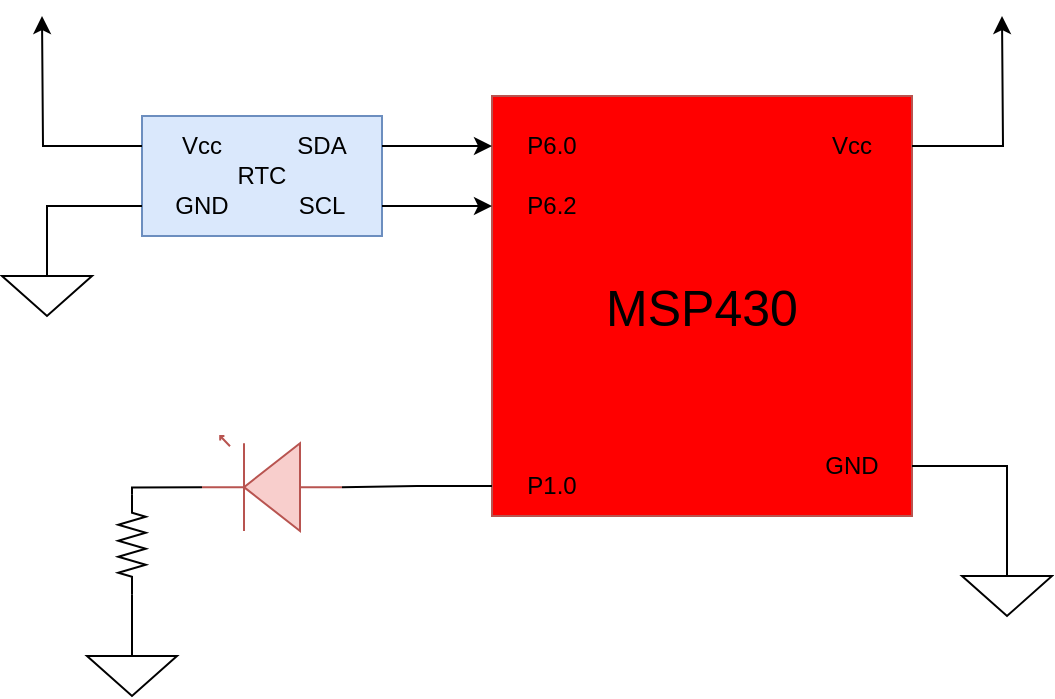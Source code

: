 <mxfile version="26.0.9">
  <diagram name="Page-1" id="Qe9Ca-qbCMOpdU20wsYs">
    <mxGraphModel dx="920" dy="664" grid="1" gridSize="10" guides="1" tooltips="1" connect="1" arrows="1" fold="1" page="1" pageScale="1" pageWidth="850" pageHeight="1100" math="0" shadow="0">
      <root>
        <mxCell id="0" />
        <mxCell id="1" parent="0" />
        <mxCell id="16LakWW2vmeFmqYfCeol-1" value="&lt;font style=&quot;font-size: 25px;&quot;&gt;MSP430&lt;/font&gt;" style="whiteSpace=wrap;html=1;aspect=fixed;fillColor=#FF0000;strokeColor=#b85450;" vertex="1" parent="1">
          <mxGeometry x="345" y="250" width="210" height="210" as="geometry" />
        </mxCell>
        <mxCell id="16LakWW2vmeFmqYfCeol-2" value="P6.0" style="text;html=1;align=center;verticalAlign=middle;whiteSpace=wrap;rounded=0;" vertex="1" parent="1">
          <mxGeometry x="345" y="260" width="60" height="30" as="geometry" />
        </mxCell>
        <mxCell id="16LakWW2vmeFmqYfCeol-3" value="P6.2" style="text;html=1;align=center;verticalAlign=middle;whiteSpace=wrap;rounded=0;" vertex="1" parent="1">
          <mxGeometry x="345" y="290" width="60" height="30" as="geometry" />
        </mxCell>
        <mxCell id="16LakWW2vmeFmqYfCeol-4" value="RTC" style="rounded=0;whiteSpace=wrap;html=1;fillColor=#dae8fc;strokeColor=#6c8ebf;" vertex="1" parent="1">
          <mxGeometry x="170" y="260" width="120" height="60" as="geometry" />
        </mxCell>
        <mxCell id="16LakWW2vmeFmqYfCeol-7" style="edgeStyle=orthogonalEdgeStyle;rounded=0;orthogonalLoop=1;jettySize=auto;html=1;exitX=1;exitY=0.5;exitDx=0;exitDy=0;entryX=0;entryY=0.5;entryDx=0;entryDy=0;" edge="1" parent="1" source="16LakWW2vmeFmqYfCeol-5" target="16LakWW2vmeFmqYfCeol-2">
          <mxGeometry relative="1" as="geometry" />
        </mxCell>
        <mxCell id="16LakWW2vmeFmqYfCeol-5" value="SDA" style="text;html=1;align=center;verticalAlign=middle;whiteSpace=wrap;rounded=0;" vertex="1" parent="1">
          <mxGeometry x="230" y="260" width="60" height="30" as="geometry" />
        </mxCell>
        <mxCell id="16LakWW2vmeFmqYfCeol-8" style="edgeStyle=orthogonalEdgeStyle;rounded=0;orthogonalLoop=1;jettySize=auto;html=1;entryX=0;entryY=0.5;entryDx=0;entryDy=0;" edge="1" parent="1" source="16LakWW2vmeFmqYfCeol-6" target="16LakWW2vmeFmqYfCeol-3">
          <mxGeometry relative="1" as="geometry" />
        </mxCell>
        <mxCell id="16LakWW2vmeFmqYfCeol-6" value="SCL" style="text;html=1;align=center;verticalAlign=middle;whiteSpace=wrap;rounded=0;" vertex="1" parent="1">
          <mxGeometry x="230" y="290" width="60" height="30" as="geometry" />
        </mxCell>
        <mxCell id="16LakWW2vmeFmqYfCeol-11" style="edgeStyle=orthogonalEdgeStyle;rounded=0;orthogonalLoop=1;jettySize=auto;html=1;" edge="1" parent="1" source="16LakWW2vmeFmqYfCeol-9">
          <mxGeometry relative="1" as="geometry">
            <mxPoint x="120" y="210" as="targetPoint" />
          </mxGeometry>
        </mxCell>
        <mxCell id="16LakWW2vmeFmqYfCeol-9" value="Vcc" style="text;html=1;align=center;verticalAlign=middle;whiteSpace=wrap;rounded=0;" vertex="1" parent="1">
          <mxGeometry x="170" y="260" width="60" height="30" as="geometry" />
        </mxCell>
        <mxCell id="16LakWW2vmeFmqYfCeol-10" value="GND" style="text;html=1;align=center;verticalAlign=middle;whiteSpace=wrap;rounded=0;" vertex="1" parent="1">
          <mxGeometry x="170" y="290" width="60" height="30" as="geometry" />
        </mxCell>
        <mxCell id="16LakWW2vmeFmqYfCeol-13" value="" style="pointerEvents=1;verticalLabelPosition=bottom;shadow=0;dashed=0;align=center;html=1;verticalAlign=top;shape=mxgraph.electrical.signal_sources.signal_ground;" vertex="1" parent="1">
          <mxGeometry x="100" y="330" width="45" height="30" as="geometry" />
        </mxCell>
        <mxCell id="16LakWW2vmeFmqYfCeol-14" style="edgeStyle=orthogonalEdgeStyle;rounded=0;orthogonalLoop=1;jettySize=auto;html=1;exitX=0;exitY=0.5;exitDx=0;exitDy=0;entryX=0.5;entryY=0;entryDx=0;entryDy=0;entryPerimeter=0;strokeColor=default;startArrow=none;startFill=0;endArrow=none;" edge="1" parent="1" source="16LakWW2vmeFmqYfCeol-10" target="16LakWW2vmeFmqYfCeol-13">
          <mxGeometry relative="1" as="geometry" />
        </mxCell>
        <mxCell id="16LakWW2vmeFmqYfCeol-20" style="edgeStyle=orthogonalEdgeStyle;rounded=0;orthogonalLoop=1;jettySize=auto;html=1;" edge="1" parent="1" source="16LakWW2vmeFmqYfCeol-15">
          <mxGeometry relative="1" as="geometry">
            <mxPoint x="600" y="210" as="targetPoint" />
          </mxGeometry>
        </mxCell>
        <mxCell id="16LakWW2vmeFmqYfCeol-15" value="Vcc" style="text;html=1;align=center;verticalAlign=middle;whiteSpace=wrap;rounded=0;" vertex="1" parent="1">
          <mxGeometry x="495" y="260" width="60" height="30" as="geometry" />
        </mxCell>
        <mxCell id="16LakWW2vmeFmqYfCeol-16" value="GND" style="text;html=1;align=center;verticalAlign=middle;whiteSpace=wrap;rounded=0;" vertex="1" parent="1">
          <mxGeometry x="495" y="420" width="60" height="30" as="geometry" />
        </mxCell>
        <mxCell id="16LakWW2vmeFmqYfCeol-17" value="" style="pointerEvents=1;verticalLabelPosition=bottom;shadow=0;dashed=0;align=center;html=1;verticalAlign=top;shape=mxgraph.electrical.signal_sources.signal_ground;" vertex="1" parent="1">
          <mxGeometry x="580" y="480" width="45" height="30" as="geometry" />
        </mxCell>
        <mxCell id="16LakWW2vmeFmqYfCeol-18" style="edgeStyle=orthogonalEdgeStyle;rounded=0;orthogonalLoop=1;jettySize=auto;html=1;exitX=1;exitY=0.5;exitDx=0;exitDy=0;entryX=0.5;entryY=0;entryDx=0;entryDy=0;entryPerimeter=0;endArrow=none;startFill=0;" edge="1" parent="1" source="16LakWW2vmeFmqYfCeol-16" target="16LakWW2vmeFmqYfCeol-17">
          <mxGeometry relative="1" as="geometry">
            <Array as="points">
              <mxPoint x="603" y="435" />
            </Array>
          </mxGeometry>
        </mxCell>
        <mxCell id="16LakWW2vmeFmqYfCeol-21" value="P1.0" style="text;html=1;align=center;verticalAlign=middle;whiteSpace=wrap;rounded=0;" vertex="1" parent="1">
          <mxGeometry x="345" y="430" width="60" height="30" as="geometry" />
        </mxCell>
        <mxCell id="16LakWW2vmeFmqYfCeol-22" value="" style="verticalLabelPosition=bottom;shadow=0;dashed=0;align=center;html=1;verticalAlign=top;shape=mxgraph.electrical.opto_electronics.led_1;pointerEvents=1;fillColor=#f8cecc;strokeColor=#b85450;flipV=0;flipH=1;" vertex="1" parent="1">
          <mxGeometry x="200" y="420" width="70" height="47.5" as="geometry" />
        </mxCell>
        <mxCell id="16LakWW2vmeFmqYfCeol-23" style="edgeStyle=orthogonalEdgeStyle;rounded=0;orthogonalLoop=1;jettySize=auto;html=1;entryX=0;entryY=0.54;entryDx=0;entryDy=0;entryPerimeter=0;endArrow=none;startFill=0;" edge="1" parent="1" source="16LakWW2vmeFmqYfCeol-21" target="16LakWW2vmeFmqYfCeol-22">
          <mxGeometry relative="1" as="geometry" />
        </mxCell>
        <mxCell id="16LakWW2vmeFmqYfCeol-24" value="" style="pointerEvents=1;verticalLabelPosition=bottom;shadow=0;dashed=0;align=center;html=1;verticalAlign=top;shape=mxgraph.electrical.resistors.resistor_2;rotation=90;" vertex="1" parent="1">
          <mxGeometry x="140" y="467.5" width="50" height="13.75" as="geometry" />
        </mxCell>
        <mxCell id="16LakWW2vmeFmqYfCeol-25" style="edgeStyle=orthogonalEdgeStyle;rounded=0;orthogonalLoop=1;jettySize=auto;html=1;exitX=1;exitY=0.54;exitDx=0;exitDy=0;exitPerimeter=0;entryX=0;entryY=0.5;entryDx=0;entryDy=0;entryPerimeter=0;endArrow=none;startFill=0;" edge="1" parent="1" source="16LakWW2vmeFmqYfCeol-22" target="16LakWW2vmeFmqYfCeol-24">
          <mxGeometry relative="1" as="geometry" />
        </mxCell>
        <mxCell id="16LakWW2vmeFmqYfCeol-26" value="" style="pointerEvents=1;verticalLabelPosition=bottom;shadow=0;dashed=0;align=center;html=1;verticalAlign=top;shape=mxgraph.electrical.signal_sources.signal_ground;" vertex="1" parent="1">
          <mxGeometry x="142.5" y="520" width="45" height="30" as="geometry" />
        </mxCell>
        <mxCell id="16LakWW2vmeFmqYfCeol-28" style="edgeStyle=orthogonalEdgeStyle;rounded=0;orthogonalLoop=1;jettySize=auto;html=1;exitX=1;exitY=0.5;exitDx=0;exitDy=0;exitPerimeter=0;entryX=0.5;entryY=0;entryDx=0;entryDy=0;entryPerimeter=0;endArrow=none;startFill=0;" edge="1" parent="1" source="16LakWW2vmeFmqYfCeol-24" target="16LakWW2vmeFmqYfCeol-26">
          <mxGeometry relative="1" as="geometry" />
        </mxCell>
      </root>
    </mxGraphModel>
  </diagram>
</mxfile>
